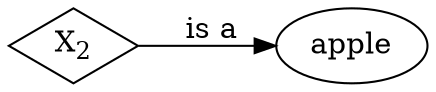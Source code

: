 digraph {
	graph [rankdir=LR];
	x2 [label=<X<SUB>2</SUB>>, shape=diamond];
	x2 -> apple[label=" is a"];
}